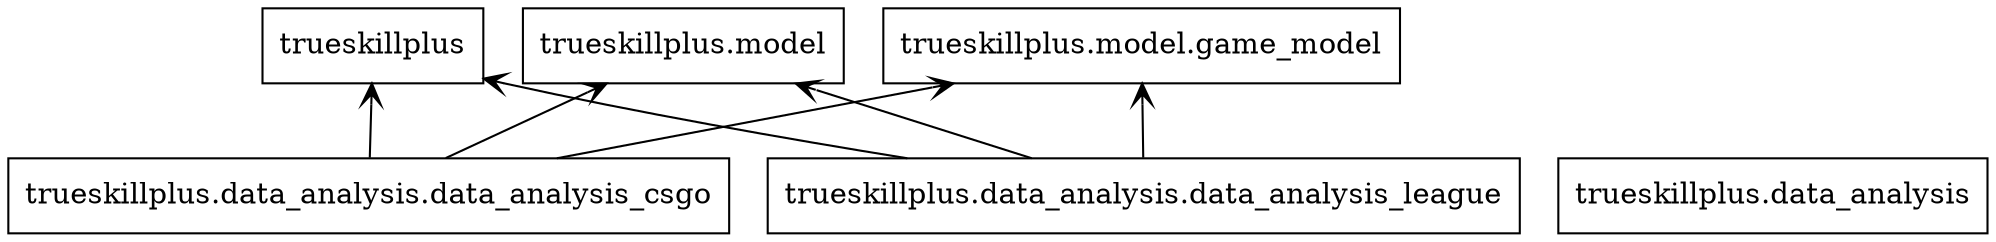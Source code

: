 digraph "packages" {
rankdir=BT
charset="utf-8"
"trueskillplus" [color="black", label=<trueskillplus>, shape="box", style="solid"];
"trueskillplus.data_analysis" [color="black", label=<trueskillplus.data_analysis>, shape="box", style="solid"];
"trueskillplus.data_analysis.data_analysis_csgo" [color="black", label=<trueskillplus.data_analysis.data_analysis_csgo>, shape="box", style="solid"];
"trueskillplus.data_analysis.data_analysis_league" [color="black", label=<trueskillplus.data_analysis.data_analysis_league>, shape="box", style="solid"];
"trueskillplus.model" [color="black", label=<trueskillplus.model>, shape="box", style="solid"];
"trueskillplus.model.game_model" [color="black", label=<trueskillplus.model.game_model>, shape="box", style="solid"];
"trueskillplus.data_analysis.data_analysis_csgo" -> "trueskillplus" [arrowhead="open", arrowtail="none"];
"trueskillplus.data_analysis.data_analysis_csgo" -> "trueskillplus.model" [arrowhead="open", arrowtail="none"];
"trueskillplus.data_analysis.data_analysis_csgo" -> "trueskillplus.model.game_model" [arrowhead="open", arrowtail="none"];
"trueskillplus.data_analysis.data_analysis_league" -> "trueskillplus" [arrowhead="open", arrowtail="none"];
"trueskillplus.data_analysis.data_analysis_league" -> "trueskillplus.model" [arrowhead="open", arrowtail="none"];
"trueskillplus.data_analysis.data_analysis_league" -> "trueskillplus.model.game_model" [arrowhead="open", arrowtail="none"];
}
